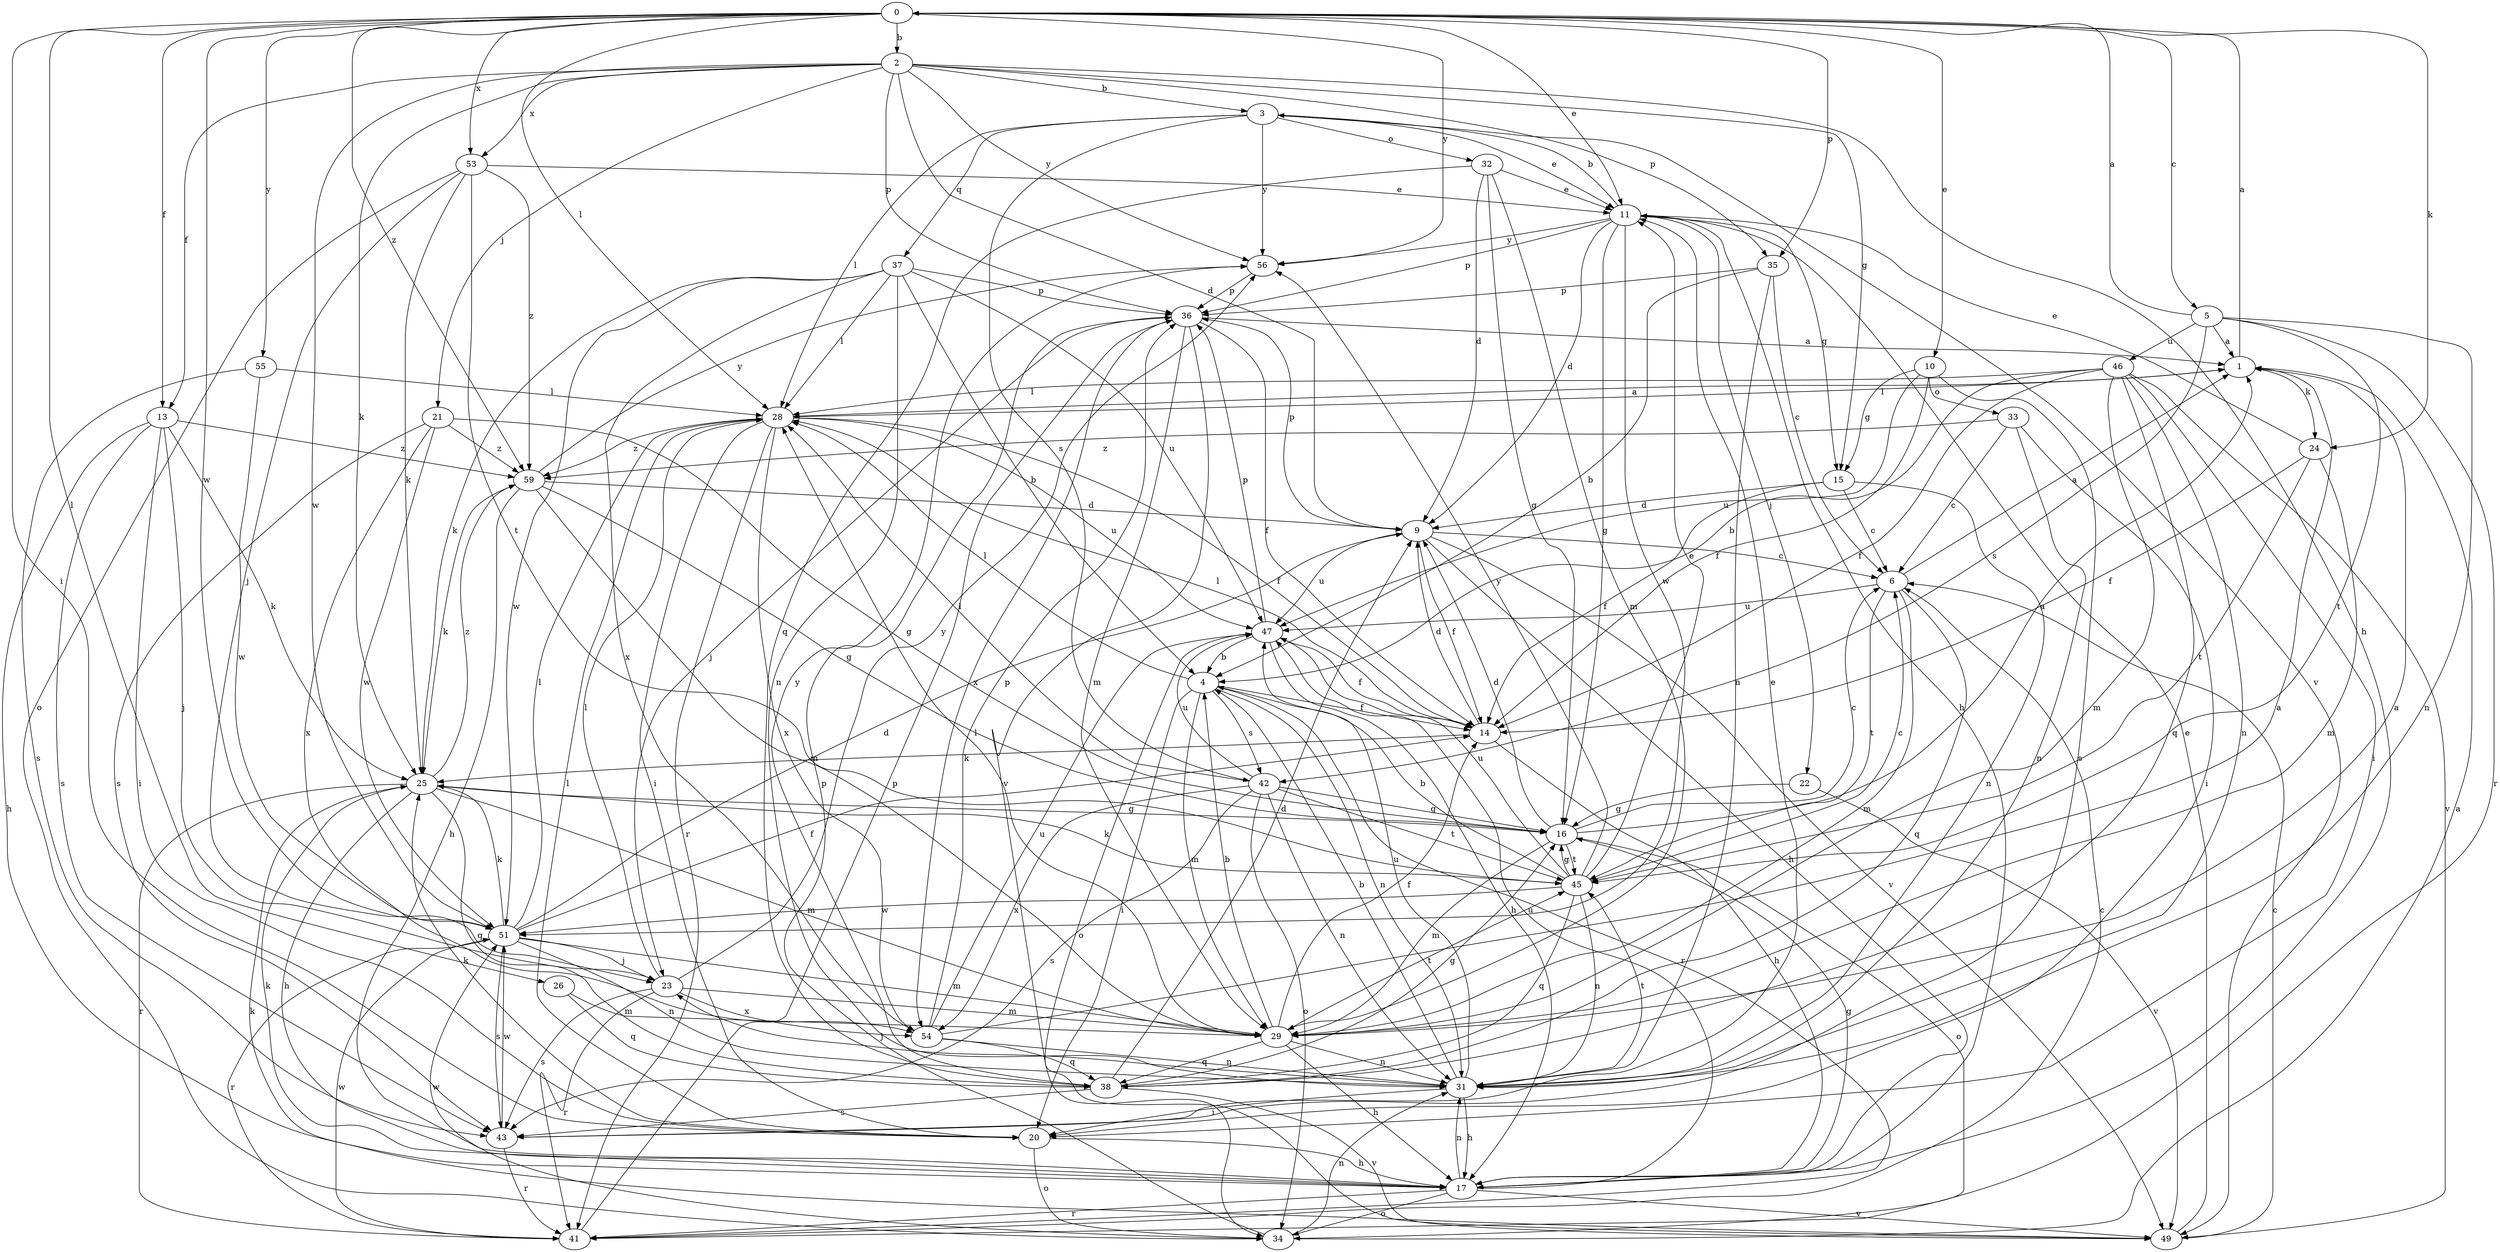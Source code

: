 strict digraph  {
0;
1;
2;
3;
4;
5;
6;
9;
10;
11;
13;
14;
15;
16;
17;
20;
21;
22;
23;
24;
25;
26;
28;
29;
31;
32;
33;
34;
35;
36;
37;
38;
41;
42;
43;
45;
46;
47;
49;
51;
53;
54;
55;
56;
59;
0 -> 2  [label=b];
0 -> 5  [label=c];
0 -> 10  [label=e];
0 -> 11  [label=e];
0 -> 13  [label=f];
0 -> 20  [label=i];
0 -> 24  [label=k];
0 -> 26  [label=l];
0 -> 28  [label=l];
0 -> 35  [label=p];
0 -> 51  [label=w];
0 -> 53  [label=x];
0 -> 55  [label=y];
0 -> 56  [label=y];
0 -> 59  [label=z];
1 -> 0  [label=a];
1 -> 24  [label=k];
1 -> 28  [label=l];
2 -> 3  [label=b];
2 -> 9  [label=d];
2 -> 13  [label=f];
2 -> 15  [label=g];
2 -> 17  [label=h];
2 -> 21  [label=j];
2 -> 25  [label=k];
2 -> 35  [label=p];
2 -> 36  [label=p];
2 -> 51  [label=w];
2 -> 53  [label=x];
2 -> 56  [label=y];
3 -> 11  [label=e];
3 -> 28  [label=l];
3 -> 32  [label=o];
3 -> 37  [label=q];
3 -> 42  [label=s];
3 -> 49  [label=v];
3 -> 56  [label=y];
4 -> 14  [label=f];
4 -> 20  [label=i];
4 -> 28  [label=l];
4 -> 29  [label=m];
4 -> 31  [label=n];
4 -> 41  [label=r];
4 -> 42  [label=s];
5 -> 0  [label=a];
5 -> 1  [label=a];
5 -> 31  [label=n];
5 -> 41  [label=r];
5 -> 42  [label=s];
5 -> 45  [label=t];
5 -> 46  [label=u];
6 -> 1  [label=a];
6 -> 29  [label=m];
6 -> 38  [label=q];
6 -> 45  [label=t];
6 -> 47  [label=u];
9 -> 6  [label=c];
9 -> 14  [label=f];
9 -> 17  [label=h];
9 -> 36  [label=p];
9 -> 47  [label=u];
9 -> 49  [label=v];
10 -> 14  [label=f];
10 -> 15  [label=g];
10 -> 33  [label=o];
10 -> 43  [label=s];
10 -> 47  [label=u];
11 -> 3  [label=b];
11 -> 9  [label=d];
11 -> 15  [label=g];
11 -> 16  [label=g];
11 -> 17  [label=h];
11 -> 22  [label=j];
11 -> 36  [label=p];
11 -> 51  [label=w];
11 -> 56  [label=y];
13 -> 17  [label=h];
13 -> 20  [label=i];
13 -> 23  [label=j];
13 -> 25  [label=k];
13 -> 43  [label=s];
13 -> 59  [label=z];
14 -> 9  [label=d];
14 -> 17  [label=h];
14 -> 25  [label=k];
14 -> 28  [label=l];
15 -> 6  [label=c];
15 -> 9  [label=d];
15 -> 14  [label=f];
15 -> 31  [label=n];
16 -> 1  [label=a];
16 -> 6  [label=c];
16 -> 9  [label=d];
16 -> 29  [label=m];
16 -> 34  [label=o];
16 -> 45  [label=t];
17 -> 16  [label=g];
17 -> 25  [label=k];
17 -> 31  [label=n];
17 -> 34  [label=o];
17 -> 41  [label=r];
17 -> 47  [label=u];
17 -> 49  [label=v];
20 -> 17  [label=h];
20 -> 25  [label=k];
20 -> 28  [label=l];
20 -> 34  [label=o];
21 -> 16  [label=g];
21 -> 43  [label=s];
21 -> 51  [label=w];
21 -> 54  [label=x];
21 -> 59  [label=z];
22 -> 16  [label=g];
22 -> 49  [label=v];
23 -> 28  [label=l];
23 -> 29  [label=m];
23 -> 41  [label=r];
23 -> 43  [label=s];
23 -> 54  [label=x];
23 -> 56  [label=y];
24 -> 11  [label=e];
24 -> 14  [label=f];
24 -> 29  [label=m];
24 -> 45  [label=t];
25 -> 16  [label=g];
25 -> 17  [label=h];
25 -> 29  [label=m];
25 -> 38  [label=q];
25 -> 41  [label=r];
25 -> 59  [label=z];
26 -> 29  [label=m];
26 -> 38  [label=q];
28 -> 1  [label=a];
28 -> 14  [label=f];
28 -> 20  [label=i];
28 -> 41  [label=r];
28 -> 47  [label=u];
28 -> 54  [label=x];
28 -> 59  [label=z];
29 -> 1  [label=a];
29 -> 4  [label=b];
29 -> 14  [label=f];
29 -> 17  [label=h];
29 -> 28  [label=l];
29 -> 31  [label=n];
29 -> 38  [label=q];
29 -> 45  [label=t];
31 -> 4  [label=b];
31 -> 17  [label=h];
31 -> 20  [label=i];
31 -> 23  [label=j];
31 -> 45  [label=t];
31 -> 47  [label=u];
32 -> 9  [label=d];
32 -> 11  [label=e];
32 -> 16  [label=g];
32 -> 29  [label=m];
32 -> 38  [label=q];
33 -> 6  [label=c];
33 -> 20  [label=i];
33 -> 31  [label=n];
33 -> 59  [label=z];
34 -> 1  [label=a];
34 -> 31  [label=n];
34 -> 36  [label=p];
34 -> 51  [label=w];
35 -> 4  [label=b];
35 -> 6  [label=c];
35 -> 31  [label=n];
35 -> 36  [label=p];
36 -> 1  [label=a];
36 -> 14  [label=f];
36 -> 23  [label=j];
36 -> 29  [label=m];
36 -> 49  [label=v];
36 -> 54  [label=x];
37 -> 4  [label=b];
37 -> 25  [label=k];
37 -> 28  [label=l];
37 -> 31  [label=n];
37 -> 36  [label=p];
37 -> 47  [label=u];
37 -> 51  [label=w];
37 -> 54  [label=x];
38 -> 9  [label=d];
38 -> 16  [label=g];
38 -> 43  [label=s];
38 -> 49  [label=v];
38 -> 56  [label=y];
41 -> 6  [label=c];
41 -> 36  [label=p];
41 -> 51  [label=w];
42 -> 16  [label=g];
42 -> 28  [label=l];
42 -> 31  [label=n];
42 -> 34  [label=o];
42 -> 43  [label=s];
42 -> 45  [label=t];
42 -> 47  [label=u];
42 -> 54  [label=x];
43 -> 11  [label=e];
43 -> 41  [label=r];
43 -> 51  [label=w];
45 -> 4  [label=b];
45 -> 6  [label=c];
45 -> 11  [label=e];
45 -> 16  [label=g];
45 -> 25  [label=k];
45 -> 31  [label=n];
45 -> 38  [label=q];
45 -> 47  [label=u];
45 -> 51  [label=w];
45 -> 56  [label=y];
46 -> 4  [label=b];
46 -> 14  [label=f];
46 -> 20  [label=i];
46 -> 28  [label=l];
46 -> 29  [label=m];
46 -> 31  [label=n];
46 -> 38  [label=q];
46 -> 49  [label=v];
47 -> 4  [label=b];
47 -> 14  [label=f];
47 -> 17  [label=h];
47 -> 34  [label=o];
47 -> 36  [label=p];
49 -> 6  [label=c];
49 -> 11  [label=e];
49 -> 25  [label=k];
51 -> 9  [label=d];
51 -> 14  [label=f];
51 -> 23  [label=j];
51 -> 25  [label=k];
51 -> 28  [label=l];
51 -> 29  [label=m];
51 -> 31  [label=n];
51 -> 41  [label=r];
51 -> 43  [label=s];
53 -> 11  [label=e];
53 -> 23  [label=j];
53 -> 25  [label=k];
53 -> 34  [label=o];
53 -> 45  [label=t];
53 -> 59  [label=z];
54 -> 1  [label=a];
54 -> 31  [label=n];
54 -> 36  [label=p];
54 -> 38  [label=q];
54 -> 47  [label=u];
55 -> 28  [label=l];
55 -> 43  [label=s];
55 -> 51  [label=w];
56 -> 36  [label=p];
59 -> 9  [label=d];
59 -> 16  [label=g];
59 -> 17  [label=h];
59 -> 25  [label=k];
59 -> 29  [label=m];
59 -> 56  [label=y];
}
